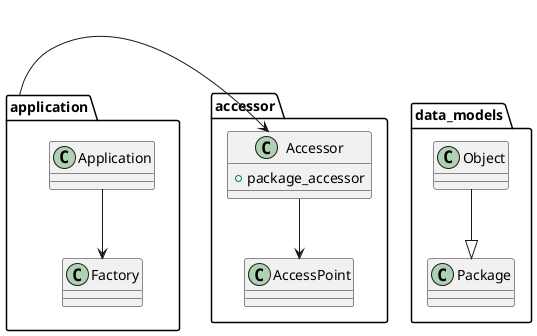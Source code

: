 @startuml dotfiles


package application {
    class Application {}
    class Factory {}
}

package accessor {
    class AccessPoint {}
    class Accessor {
        + package_accessor
    }
}

package data_models {
    class Object {}
    class Package {}
}




Application --> Factory

Accessor --> AccessPoint
application -> Accessor

Object --|> Package
@enduml
